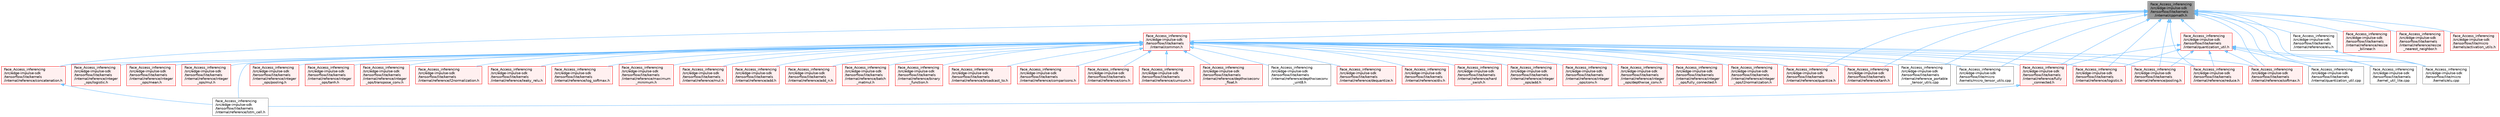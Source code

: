 digraph "Face_Access_inferencing/src/edge-impulse-sdk/tensorflow/lite/kernels/internal/cppmath.h"
{
 // LATEX_PDF_SIZE
  bgcolor="transparent";
  edge [fontname=Helvetica,fontsize=10,labelfontname=Helvetica,labelfontsize=10];
  node [fontname=Helvetica,fontsize=10,shape=box,height=0.2,width=0.4];
  Node1 [id="Node000001",label="Face_Access_inferencing\l/src/edge-impulse-sdk\l/tensorflow/lite/kernels\l/internal/cppmath.h",height=0.2,width=0.4,color="gray40", fillcolor="grey60", style="filled", fontcolor="black",tooltip=" "];
  Node1 -> Node2 [id="edge1_Node000001_Node000002",dir="back",color="steelblue1",style="solid",tooltip=" "];
  Node2 [id="Node000002",label="Face_Access_inferencing\l/src/edge-impulse-sdk\l/tensorflow/lite/kernels\l/internal/common.h",height=0.2,width=0.4,color="red", fillcolor="#FFF0F0", style="filled",URL="$_face___access__inferencing_2src_2edge-impulse-sdk_2tensorflow_2lite_2kernels_2internal_2common_8h.html",tooltip=" "];
  Node2 -> Node3 [id="edge2_Node000002_Node000003",dir="back",color="steelblue1",style="solid",tooltip=" "];
  Node3 [id="Node000003",label="Face_Access_inferencing\l/src/edge-impulse-sdk\l/tensorflow/lite/kernels\l/internal/reference/add.h",height=0.2,width=0.4,color="red", fillcolor="#FFF0F0", style="filled",URL="$_face___access__inferencing_2src_2edge-impulse-sdk_2tensorflow_2lite_2kernels_2internal_2reference_2add_8h.html",tooltip=" "];
  Node2 -> Node8 [id="edge3_Node000002_Node000008",dir="back",color="steelblue1",style="solid",tooltip=" "];
  Node8 [id="Node000008",label="Face_Access_inferencing\l/src/edge-impulse-sdk\l/tensorflow/lite/kernels\l/internal/reference/add_n.h",height=0.2,width=0.4,color="red", fillcolor="#FFF0F0", style="filled",URL="$_face___access__inferencing_2src_2edge-impulse-sdk_2tensorflow_2lite_2kernels_2internal_2reference_2add__n_8h.html",tooltip=" "];
  Node2 -> Node10 [id="edge4_Node000002_Node000010",dir="back",color="steelblue1",style="solid",tooltip=" "];
  Node10 [id="Node000010",label="Face_Access_inferencing\l/src/edge-impulse-sdk\l/tensorflow/lite/kernels\l/internal/reference/batch\l_matmul.h",height=0.2,width=0.4,color="red", fillcolor="#FFF0F0", style="filled",URL="$_face___access__inferencing_2src_2edge-impulse-sdk_2tensorflow_2lite_2kernels_2internal_2reference_2batch__matmul_8h.html",tooltip=" "];
  Node2 -> Node12 [id="edge5_Node000002_Node000012",dir="back",color="steelblue1",style="solid",tooltip=" "];
  Node12 [id="Node000012",label="Face_Access_inferencing\l/src/edge-impulse-sdk\l/tensorflow/lite/kernels\l/internal/reference/binary\l_function.h",height=0.2,width=0.4,color="red", fillcolor="#FFF0F0", style="filled",URL="$_face___access__inferencing_2src_2edge-impulse-sdk_2tensorflow_2lite_2kernels_2internal_2reference_2binary__function_8h.html",tooltip=" "];
  Node2 -> Node18 [id="edge6_Node000002_Node000018",dir="back",color="steelblue1",style="solid",tooltip=" "];
  Node18 [id="Node000018",label="Face_Access_inferencing\l/src/edge-impulse-sdk\l/tensorflow/lite/kernels\l/internal/reference/broadcast_to.h",height=0.2,width=0.4,color="red", fillcolor="#FFF0F0", style="filled",URL="$_face___access__inferencing_2src_2edge-impulse-sdk_2tensorflow_2lite_2kernels_2internal_2reference_2broadcast__to_8h.html",tooltip=" "];
  Node2 -> Node20 [id="edge7_Node000002_Node000020",dir="back",color="steelblue1",style="solid",tooltip=" "];
  Node20 [id="Node000020",label="Face_Access_inferencing\l/src/edge-impulse-sdk\l/tensorflow/lite/kernels\l/internal/reference/comparisons.h",height=0.2,width=0.4,color="red", fillcolor="#FFF0F0", style="filled",URL="$_face___access__inferencing_2src_2edge-impulse-sdk_2tensorflow_2lite_2kernels_2internal_2reference_2comparisons_8h.html",tooltip=" "];
  Node2 -> Node23 [id="edge8_Node000002_Node000023",dir="back",color="steelblue1",style="solid",tooltip=" "];
  Node23 [id="Node000023",label="Face_Access_inferencing\l/src/edge-impulse-sdk\l/tensorflow/lite/kernels\l/internal/reference/concatenation.h",height=0.2,width=0.4,color="red", fillcolor="#FFF0F0", style="filled",URL="$_face___access__inferencing_2src_2edge-impulse-sdk_2tensorflow_2lite_2kernels_2internal_2reference_2concatenation_8h.html",tooltip=" "];
  Node23 -> Node24 [id="edge9_Node000023_Node000024",dir="back",color="steelblue1",style="solid",tooltip=" "];
  Node24 [id="Node000024",label="Face_Access_inferencing\l/src/edge-impulse-sdk\l/tensorflow/lite/kernels\l/internal/reference/lstm_cell.h",height=0.2,width=0.4,color="grey40", fillcolor="white", style="filled",URL="$_face___access__inferencing_2src_2edge-impulse-sdk_2tensorflow_2lite_2kernels_2internal_2reference_2lstm__cell_8h.html",tooltip=" "];
  Node2 -> Node26 [id="edge10_Node000002_Node000026",dir="back",color="steelblue1",style="solid",tooltip=" "];
  Node26 [id="Node000026",label="Face_Access_inferencing\l/src/edge-impulse-sdk\l/tensorflow/lite/kernels\l/internal/reference/conv.h",height=0.2,width=0.4,color="red", fillcolor="#FFF0F0", style="filled",URL="$_face___access__inferencing_2src_2edge-impulse-sdk_2tensorflow_2lite_2kernels_2internal_2reference_2conv_8h.html",tooltip=" "];
  Node2 -> Node28 [id="edge11_Node000002_Node000028",dir="back",color="steelblue1",style="solid",tooltip=" "];
  Node28 [id="Node000028",label="Face_Access_inferencing\l/src/edge-impulse-sdk\l/tensorflow/lite/kernels\l/internal/reference/cumsum.h",height=0.2,width=0.4,color="red", fillcolor="#FFF0F0", style="filled",URL="$_face___access__inferencing_2src_2edge-impulse-sdk_2tensorflow_2lite_2kernels_2internal_2reference_2cumsum_8h.html",tooltip=" "];
  Node2 -> Node30 [id="edge12_Node000002_Node000030",dir="back",color="steelblue1",style="solid",tooltip=" "];
  Node30 [id="Node000030",label="Face_Access_inferencing\l/src/edge-impulse-sdk\l/tensorflow/lite/kernels\l/internal/reference/depthwiseconv\l_float.h",height=0.2,width=0.4,color="red", fillcolor="#FFF0F0", style="filled",URL="$_face___access__inferencing_2src_2edge-impulse-sdk_2tensorflow_2lite_2kernels_2internal_2reference_2depthwiseconv__float_8h.html",tooltip=" "];
  Node2 -> Node33 [id="edge13_Node000002_Node000033",dir="back",color="steelblue1",style="solid",tooltip=" "];
  Node33 [id="Node000033",label="Face_Access_inferencing\l/src/edge-impulse-sdk\l/tensorflow/lite/kernels\l/internal/reference/depthwiseconv\l_uint8.h",height=0.2,width=0.4,color="grey40", fillcolor="white", style="filled",URL="$_face___access__inferencing_2src_2edge-impulse-sdk_2tensorflow_2lite_2kernels_2internal_2reference_2depthwiseconv__uint8_8h.html",tooltip=" "];
  Node2 -> Node34 [id="edge14_Node000002_Node000034",dir="back",color="steelblue1",style="solid",tooltip=" "];
  Node34 [id="Node000034",label="Face_Access_inferencing\l/src/edge-impulse-sdk\l/tensorflow/lite/kernels\l/internal/reference/dequantize.h",height=0.2,width=0.4,color="red", fillcolor="#FFF0F0", style="filled",URL="$_face___access__inferencing_2src_2edge-impulse-sdk_2tensorflow_2lite_2kernels_2internal_2reference_2dequantize_8h.html",tooltip=" "];
  Node2 -> Node37 [id="edge15_Node000002_Node000037",dir="back",color="steelblue1",style="solid",tooltip=" "];
  Node37 [id="Node000037",label="Face_Access_inferencing\l/src/edge-impulse-sdk\l/tensorflow/lite/kernels\l/internal/reference/div.h",height=0.2,width=0.4,color="red", fillcolor="#FFF0F0", style="filled",URL="$_face___access__inferencing_2src_2edge-impulse-sdk_2tensorflow_2lite_2kernels_2internal_2reference_2div_8h.html",tooltip=" "];
  Node2 -> Node39 [id="edge16_Node000002_Node000039",dir="back",color="steelblue1",style="solid",tooltip=" "];
  Node39 [id="Node000039",label="Face_Access_inferencing\l/src/edge-impulse-sdk\l/tensorflow/lite/kernels\l/internal/reference/fully\l_connected.h",height=0.2,width=0.4,color="red", fillcolor="#FFF0F0", style="filled",URL="$_face___access__inferencing_2src_2edge-impulse-sdk_2tensorflow_2lite_2kernels_2internal_2reference_2fully__connected_8h.html",tooltip=" "];
  Node39 -> Node24 [id="edge17_Node000039_Node000024",dir="back",color="steelblue1",style="solid",tooltip=" "];
  Node2 -> Node43 [id="edge18_Node000002_Node000043",dir="back",color="steelblue1",style="solid",tooltip=" "];
  Node43 [id="Node000043",label="Face_Access_inferencing\l/src/edge-impulse-sdk\l/tensorflow/lite/kernels\l/internal/reference/hard\l_swish.h",height=0.2,width=0.4,color="red", fillcolor="#FFF0F0", style="filled",URL="$_face___access__inferencing_2src_2edge-impulse-sdk_2tensorflow_2lite_2kernels_2internal_2reference_2hard__swish_8h.html",tooltip=" "];
  Node2 -> Node46 [id="edge19_Node000002_Node000046",dir="back",color="steelblue1",style="solid",tooltip=" "];
  Node46 [id="Node000046",label="Face_Access_inferencing\l/src/edge-impulse-sdk\l/tensorflow/lite/kernels\l/internal/reference/integer\l_ops/add.h",height=0.2,width=0.4,color="red", fillcolor="#FFF0F0", style="filled",URL="$_face___access__inferencing_2src_2edge-impulse-sdk_2tensorflow_2lite_2kernels_2internal_2reference_2integer__ops_2add_8h.html",tooltip=" "];
  Node2 -> Node47 [id="edge20_Node000002_Node000047",dir="back",color="steelblue1",style="solid",tooltip=" "];
  Node47 [id="Node000047",label="Face_Access_inferencing\l/src/edge-impulse-sdk\l/tensorflow/lite/kernels\l/internal/reference/integer\l_ops/conv.h",height=0.2,width=0.4,color="red", fillcolor="#FFF0F0", style="filled",URL="$_face___access__inferencing_2src_2edge-impulse-sdk_2tensorflow_2lite_2kernels_2internal_2reference_2integer__ops_2conv_8h.html",tooltip=" "];
  Node2 -> Node48 [id="edge21_Node000002_Node000048",dir="back",color="steelblue1",style="solid",tooltip=" "];
  Node48 [id="Node000048",label="Face_Access_inferencing\l/src/edge-impulse-sdk\l/tensorflow/lite/kernels\l/internal/reference/integer\l_ops/depthwise_conv.h",height=0.2,width=0.4,color="red", fillcolor="#FFF0F0", style="filled",URL="$_face___access__inferencing_2src_2edge-impulse-sdk_2tensorflow_2lite_2kernels_2internal_2referenac5613aa32a034b3a10b8e6ef74ace81.html",tooltip=" "];
  Node2 -> Node49 [id="edge22_Node000002_Node000049",dir="back",color="steelblue1",style="solid",tooltip=" "];
  Node49 [id="Node000049",label="Face_Access_inferencing\l/src/edge-impulse-sdk\l/tensorflow/lite/kernels\l/internal/reference/integer\l_ops/fully_connected.h",height=0.2,width=0.4,color="red", fillcolor="#FFF0F0", style="filled",URL="$_face___access__inferencing_2src_2edge-impulse-sdk_2tensorflow_2lite_2kernels_2internal_2referen916112f20712eb2daff191b8b06553ef.html",tooltip=" "];
  Node2 -> Node50 [id="edge23_Node000002_Node000050",dir="back",color="steelblue1",style="solid",tooltip=" "];
  Node50 [id="Node000050",label="Face_Access_inferencing\l/src/edge-impulse-sdk\l/tensorflow/lite/kernels\l/internal/reference/integer\l_ops/l2normalization.h",height=0.2,width=0.4,color="red", fillcolor="#FFF0F0", style="filled",URL="$_face___access__inferencing_2src_2edge-impulse-sdk_2tensorflow_2lite_2kernels_2internal_2referen5213fe1fb7c6973756a3611a69984428.html",tooltip=" "];
  Node2 -> Node52 [id="edge24_Node000002_Node000052",dir="back",color="steelblue1",style="solid",tooltip=" "];
  Node52 [id="Node000052",label="Face_Access_inferencing\l/src/edge-impulse-sdk\l/tensorflow/lite/kernels\l/internal/reference/integer\l_ops/logistic.h",height=0.2,width=0.4,color="red", fillcolor="#FFF0F0", style="filled",URL="$_face___access__inferencing_2src_2edge-impulse-sdk_2tensorflow_2lite_2kernels_2internal_2reference_2integer__ops_2logistic_8h.html",tooltip=" "];
  Node2 -> Node55 [id="edge25_Node000002_Node000055",dir="back",color="steelblue1",style="solid",tooltip=" "];
  Node55 [id="Node000055",label="Face_Access_inferencing\l/src/edge-impulse-sdk\l/tensorflow/lite/kernels\l/internal/reference/integer\l_ops/mean.h",height=0.2,width=0.4,color="red", fillcolor="#FFF0F0", style="filled",URL="$_face___access__inferencing_2src_2edge-impulse-sdk_2tensorflow_2lite_2kernels_2internal_2reference_2integer__ops_2mean_8h.html",tooltip=" "];
  Node2 -> Node58 [id="edge26_Node000002_Node000058",dir="back",color="steelblue1",style="solid",tooltip=" "];
  Node58 [id="Node000058",label="Face_Access_inferencing\l/src/edge-impulse-sdk\l/tensorflow/lite/kernels\l/internal/reference/integer\l_ops/mul.h",height=0.2,width=0.4,color="red", fillcolor="#FFF0F0", style="filled",URL="$_face___access__inferencing_2src_2edge-impulse-sdk_2tensorflow_2lite_2kernels_2internal_2reference_2integer__ops_2mul_8h.html",tooltip=" "];
  Node2 -> Node61 [id="edge27_Node000002_Node000061",dir="back",color="steelblue1",style="solid",tooltip=" "];
  Node61 [id="Node000061",label="Face_Access_inferencing\l/src/edge-impulse-sdk\l/tensorflow/lite/kernels\l/internal/reference/integer\l_ops/pooling.h",height=0.2,width=0.4,color="red", fillcolor="#FFF0F0", style="filled",URL="$_face___access__inferencing_2src_2edge-impulse-sdk_2tensorflow_2lite_2kernels_2internal_2reference_2integer__ops_2pooling_8h.html",tooltip=" "];
  Node2 -> Node112 [id="edge28_Node000002_Node000112",dir="back",color="steelblue1",style="solid",tooltip=" "];
  Node112 [id="Node000112",label="Face_Access_inferencing\l/src/edge-impulse-sdk\l/tensorflow/lite/kernels\l/internal/reference/integer\l_ops/tanh.h",height=0.2,width=0.4,color="red", fillcolor="#FFF0F0", style="filled",URL="$_face___access__inferencing_2src_2edge-impulse-sdk_2tensorflow_2lite_2kernels_2internal_2reference_2integer__ops_2tanh_8h.html",tooltip=" "];
  Node2 -> Node114 [id="edge29_Node000002_Node000114",dir="back",color="steelblue1",style="solid",tooltip=" "];
  Node114 [id="Node000114",label="Face_Access_inferencing\l/src/edge-impulse-sdk\l/tensorflow/lite/kernels\l/internal/reference/integer\l_ops/transpose_conv.h",height=0.2,width=0.4,color="red", fillcolor="#FFF0F0", style="filled",URL="$_face___access__inferencing_2src_2edge-impulse-sdk_2tensorflow_2lite_2kernels_2internal_2referen912e6dbac471f411f8602f07c003d627.html",tooltip=" "];
  Node2 -> Node116 [id="edge30_Node000002_Node000116",dir="back",color="steelblue1",style="solid",tooltip=" "];
  Node116 [id="Node000116",label="Face_Access_inferencing\l/src/edge-impulse-sdk\l/tensorflow/lite/kernels\l/internal/reference/l2normalization.h",height=0.2,width=0.4,color="red", fillcolor="#FFF0F0", style="filled",URL="$_face___access__inferencing_2src_2edge-impulse-sdk_2tensorflow_2lite_2kernels_2internal_2reference_2l2normalization_8h.html",tooltip=" "];
  Node2 -> Node117 [id="edge31_Node000002_Node000117",dir="back",color="steelblue1",style="solid",tooltip=" "];
  Node117 [id="Node000117",label="Face_Access_inferencing\l/src/edge-impulse-sdk\l/tensorflow/lite/kernels\l/internal/reference/leaky_relu.h",height=0.2,width=0.4,color="red", fillcolor="#FFF0F0", style="filled",URL="$_face___access__inferencing_2src_2edge-impulse-sdk_2tensorflow_2lite_2kernels_2internal_2reference_2leaky__relu_8h.html",tooltip=" "];
  Node2 -> Node120 [id="edge32_Node000002_Node000120",dir="back",color="steelblue1",style="solid",tooltip=" "];
  Node120 [id="Node000120",label="Face_Access_inferencing\l/src/edge-impulse-sdk\l/tensorflow/lite/kernels\l/internal/reference/log_softmax.h",height=0.2,width=0.4,color="red", fillcolor="#FFF0F0", style="filled",URL="$_face___access__inferencing_2src_2edge-impulse-sdk_2tensorflow_2lite_2kernels_2internal_2reference_2log__softmax_8h.html",tooltip=" "];
  Node2 -> Node122 [id="edge33_Node000002_Node000122",dir="back",color="steelblue1",style="solid",tooltip=" "];
  Node122 [id="Node000122",label="Face_Access_inferencing\l/src/edge-impulse-sdk\l/tensorflow/lite/kernels\l/internal/reference/logistic.h",height=0.2,width=0.4,color="red", fillcolor="#FFF0F0", style="filled",URL="$_face___access__inferencing_2src_2edge-impulse-sdk_2tensorflow_2lite_2kernels_2internal_2reference_2logistic_8h.html",tooltip=" "];
  Node2 -> Node24 [id="edge34_Node000002_Node000024",dir="back",color="steelblue1",style="solid",tooltip=" "];
  Node2 -> Node123 [id="edge35_Node000002_Node000123",dir="back",color="steelblue1",style="solid",tooltip=" "];
  Node123 [id="Node000123",label="Face_Access_inferencing\l/src/edge-impulse-sdk\l/tensorflow/lite/kernels\l/internal/reference/maximum\l_minimum.h",height=0.2,width=0.4,color="red", fillcolor="#FFF0F0", style="filled",URL="$_face___access__inferencing_2src_2edge-impulse-sdk_2tensorflow_2lite_2kernels_2internal_2reference_2maximum__minimum_8h.html",tooltip=" "];
  Node2 -> Node125 [id="edge36_Node000002_Node000125",dir="back",color="steelblue1",style="solid",tooltip=" "];
  Node125 [id="Node000125",label="Face_Access_inferencing\l/src/edge-impulse-sdk\l/tensorflow/lite/kernels\l/internal/reference/mul.h",height=0.2,width=0.4,color="red", fillcolor="#FFF0F0", style="filled",URL="$_face___access__inferencing_2src_2edge-impulse-sdk_2tensorflow_2lite_2kernels_2internal_2reference_2mul_8h.html",tooltip=" "];
  Node2 -> Node126 [id="edge37_Node000002_Node000126",dir="back",color="steelblue1",style="solid",tooltip=" "];
  Node126 [id="Node000126",label="Face_Access_inferencing\l/src/edge-impulse-sdk\l/tensorflow/lite/kernels\l/internal/reference/pooling.h",height=0.2,width=0.4,color="red", fillcolor="#FFF0F0", style="filled",URL="$_face___access__inferencing_2src_2edge-impulse-sdk_2tensorflow_2lite_2kernels_2internal_2reference_2pooling_8h.html",tooltip=" "];
  Node2 -> Node131 [id="edge38_Node000002_Node000131",dir="back",color="steelblue1",style="solid",tooltip=" "];
  Node131 [id="Node000131",label="Face_Access_inferencing\l/src/edge-impulse-sdk\l/tensorflow/lite/kernels\l/internal/reference/quantize.h",height=0.2,width=0.4,color="red", fillcolor="#FFF0F0", style="filled",URL="$_face___access__inferencing_2src_2edge-impulse-sdk_2tensorflow_2lite_2kernels_2internal_2reference_2quantize_8h.html",tooltip=" "];
  Node2 -> Node133 [id="edge39_Node000002_Node000133",dir="back",color="steelblue1",style="solid",tooltip=" "];
  Node133 [id="Node000133",label="Face_Access_inferencing\l/src/edge-impulse-sdk\l/tensorflow/lite/kernels\l/internal/reference/reduce.h",height=0.2,width=0.4,color="red", fillcolor="#FFF0F0", style="filled",URL="$_face___access__inferencing_2src_2edge-impulse-sdk_2tensorflow_2lite_2kernels_2internal_2reference_2reduce_8h.html",tooltip=" "];
  Node2 -> Node139 [id="edge40_Node000002_Node000139",dir="back",color="steelblue1",style="solid",tooltip=" "];
  Node139 [id="Node000139",label="Face_Access_inferencing\l/src/edge-impulse-sdk\l/tensorflow/lite/kernels\l/internal/reference/softmax.h",height=0.2,width=0.4,color="red", fillcolor="#FFF0F0", style="filled",URL="$_face___access__inferencing_2src_2edge-impulse-sdk_2tensorflow_2lite_2kernels_2internal_2reference_2softmax_8h.html",tooltip=" "];
  Node2 -> Node146 [id="edge41_Node000002_Node000146",dir="back",color="steelblue1",style="solid",tooltip=" "];
  Node146 [id="Node000146",label="Face_Access_inferencing\l/src/edge-impulse-sdk\l/tensorflow/lite/kernels\l/internal/reference/tanh.h",height=0.2,width=0.4,color="red", fillcolor="#FFF0F0", style="filled",URL="$_face___access__inferencing_2src_2edge-impulse-sdk_2tensorflow_2lite_2kernels_2internal_2reference_2tanh_8h.html",tooltip=" "];
  Node2 -> Node148 [id="edge42_Node000002_Node000148",dir="back",color="steelblue1",style="solid",tooltip=" "];
  Node148 [id="Node000148",label="Face_Access_inferencing\l/src/edge-impulse-sdk\l/tensorflow/lite/kernels\l/internal/reference_portable\l_tensor_utils.cpp",height=0.2,width=0.4,color="grey40", fillcolor="white", style="filled",URL="$reference__portable__tensor__utils_8cpp.html",tooltip=" "];
  Node2 -> Node153 [id="edge43_Node000002_Node000153",dir="back",color="steelblue1",style="solid",tooltip=" "];
  Node153 [id="Node000153",label="Face_Access_inferencing\l/src/edge-impulse-sdk\l/tensorflow/lite/micro\l/kernels/micro_tensor_utils.cpp",height=0.2,width=0.4,color="grey40", fillcolor="white", style="filled",URL="$_face___access__inferencing_2src_2edge-impulse-sdk_2tensorflow_2lite_2micro_2kernels_2micro__tensor__utils_8cpp.html",tooltip=" "];
  Node1 -> Node157 [id="edge44_Node000001_Node000157",dir="back",color="steelblue1",style="solid",tooltip=" "];
  Node157 [id="Node000157",label="Face_Access_inferencing\l/src/edge-impulse-sdk\l/tensorflow/lite/kernels\l/internal/quantization_util.cpp",height=0.2,width=0.4,color="grey40", fillcolor="white", style="filled",URL="$_face___access__inferencing_2src_2edge-impulse-sdk_2tensorflow_2lite_2kernels_2internal_2quantization__util_8cpp.html",tooltip=" "];
  Node1 -> Node158 [id="edge45_Node000001_Node000158",dir="back",color="steelblue1",style="solid",tooltip=" "];
  Node158 [id="Node000158",label="Face_Access_inferencing\l/src/edge-impulse-sdk\l/tensorflow/lite/kernels\l/internal/quantization_util.h",height=0.2,width=0.4,color="red", fillcolor="#FFF0F0", style="filled",URL="$_face___access__inferencing_2src_2edge-impulse-sdk_2tensorflow_2lite_2kernels_2internal_2quantization__util_8h.html",tooltip=" "];
  Node158 -> Node157 [id="edge46_Node000158_Node000157",dir="back",color="steelblue1",style="solid",tooltip=" "];
  Node158 -> Node39 [id="edge47_Node000158_Node000039",dir="back",color="steelblue1",style="solid",tooltip=" "];
  Node158 -> Node122 [id="edge48_Node000158_Node000122",dir="back",color="steelblue1",style="solid",tooltip=" "];
  Node158 -> Node126 [id="edge49_Node000158_Node000126",dir="back",color="steelblue1",style="solid",tooltip=" "];
  Node158 -> Node133 [id="edge50_Node000158_Node000133",dir="back",color="steelblue1",style="solid",tooltip=" "];
  Node158 -> Node139 [id="edge51_Node000158_Node000139",dir="back",color="steelblue1",style="solid",tooltip=" "];
  Node158 -> Node159 [id="edge52_Node000158_Node000159",dir="back",color="steelblue1",style="solid",tooltip=" "];
  Node159 [id="Node000159",label="Face_Access_inferencing\l/src/edge-impulse-sdk\l/tensorflow/lite/kernels\l/kernel_util_lite.cpp",height=0.2,width=0.4,color="grey40", fillcolor="white", style="filled",URL="$kernel__util__lite_8cpp.html",tooltip=" "];
  Node158 -> Node162 [id="edge53_Node000158_Node000162",dir="back",color="steelblue1",style="solid",tooltip=" "];
  Node162 [id="Node000162",label="Face_Access_inferencing\l/src/edge-impulse-sdk\l/tensorflow/lite/micro\l/kernels/elu.cpp",height=0.2,width=0.4,color="grey40", fillcolor="white", style="filled",URL="$_face___access__inferencing_2src_2edge-impulse-sdk_2tensorflow_2lite_2micro_2kernels_2elu_8cpp.html",tooltip=" "];
  Node1 -> Node23 [id="edge54_Node000001_Node000023",dir="back",color="steelblue1",style="solid",tooltip=" "];
  Node1 -> Node166 [id="edge55_Node000001_Node000166",dir="back",color="steelblue1",style="solid",tooltip=" "];
  Node166 [id="Node000166",label="Face_Access_inferencing\l/src/edge-impulse-sdk\l/tensorflow/lite/kernels\l/internal/reference/elu.h",height=0.2,width=0.4,color="grey40", fillcolor="white", style="filled",URL="$_face___access__inferencing_2src_2edge-impulse-sdk_2tensorflow_2lite_2kernels_2internal_2reference_2elu_8h.html",tooltip=" "];
  Node166 -> Node162 [id="edge56_Node000166_Node000162",dir="back",color="steelblue1",style="solid",tooltip=" "];
  Node1 -> Node39 [id="edge57_Node000001_Node000039",dir="back",color="steelblue1",style="solid",tooltip=" "];
  Node1 -> Node122 [id="edge58_Node000001_Node000122",dir="back",color="steelblue1",style="solid",tooltip=" "];
  Node1 -> Node126 [id="edge59_Node000001_Node000126",dir="back",color="steelblue1",style="solid",tooltip=" "];
  Node1 -> Node131 [id="edge60_Node000001_Node000131",dir="back",color="steelblue1",style="solid",tooltip=" "];
  Node1 -> Node133 [id="edge61_Node000001_Node000133",dir="back",color="steelblue1",style="solid",tooltip=" "];
  Node1 -> Node167 [id="edge62_Node000001_Node000167",dir="back",color="steelblue1",style="solid",tooltip=" "];
  Node167 [id="Node000167",label="Face_Access_inferencing\l/src/edge-impulse-sdk\l/tensorflow/lite/kernels\l/internal/reference/resize\l_bilinear.h",height=0.2,width=0.4,color="red", fillcolor="#FFF0F0", style="filled",URL="$_face___access__inferencing_2src_2edge-impulse-sdk_2tensorflow_2lite_2kernels_2internal_2reference_2resize__bilinear_8h.html",tooltip=" "];
  Node1 -> Node169 [id="edge63_Node000001_Node000169",dir="back",color="steelblue1",style="solid",tooltip=" "];
  Node169 [id="Node000169",label="Face_Access_inferencing\l/src/edge-impulse-sdk\l/tensorflow/lite/kernels\l/internal/reference/resize\l_nearest_neighbor.h",height=0.2,width=0.4,color="red", fillcolor="#FFF0F0", style="filled",URL="$_face___access__inferencing_2src_2edge-impulse-sdk_2tensorflow_2lite_2kernels_2internal_2referen6066a1780b712b06941fbd7d0fb60333.html",tooltip=" "];
  Node1 -> Node139 [id="edge64_Node000001_Node000139",dir="back",color="steelblue1",style="solid",tooltip=" "];
  Node1 -> Node146 [id="edge65_Node000001_Node000146",dir="back",color="steelblue1",style="solid",tooltip=" "];
  Node1 -> Node148 [id="edge66_Node000001_Node000148",dir="back",color="steelblue1",style="solid",tooltip=" "];
  Node1 -> Node159 [id="edge67_Node000001_Node000159",dir="back",color="steelblue1",style="solid",tooltip=" "];
  Node1 -> Node171 [id="edge68_Node000001_Node000171",dir="back",color="steelblue1",style="solid",tooltip=" "];
  Node171 [id="Node000171",label="Face_Access_inferencing\l/src/edge-impulse-sdk\l/tensorflow/lite/micro\l/kernels/activation_utils.h",height=0.2,width=0.4,color="red", fillcolor="#FFF0F0", style="filled",URL="$_face___access__inferencing_2src_2edge-impulse-sdk_2tensorflow_2lite_2micro_2kernels_2activation__utils_8h.html",tooltip=" "];
  Node1 -> Node162 [id="edge69_Node000001_Node000162",dir="back",color="steelblue1",style="solid",tooltip=" "];
  Node1 -> Node153 [id="edge70_Node000001_Node000153",dir="back",color="steelblue1",style="solid",tooltip=" "];
}
